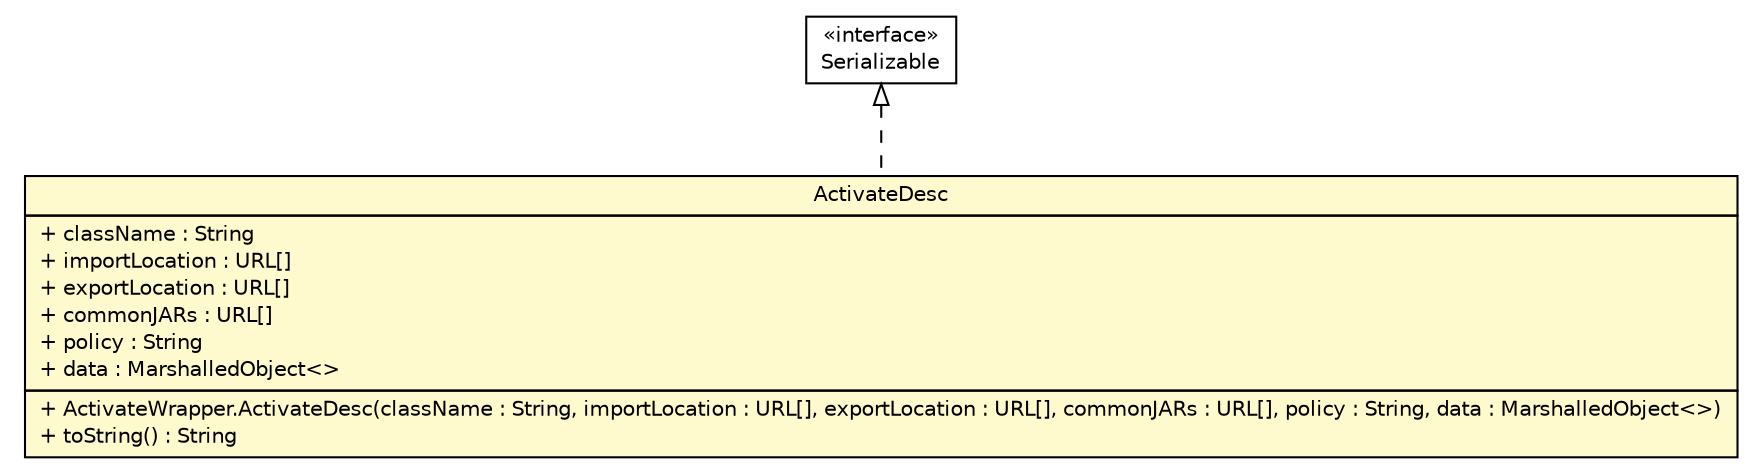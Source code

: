 #!/usr/local/bin/dot
#
# Class diagram 
# Generated by UMLGraph version R5_6 (http://www.umlgraph.org/)
#

digraph G {
	edge [fontname="Helvetica",fontsize=10,labelfontname="Helvetica",labelfontsize=10];
	node [fontname="Helvetica",fontsize=10,shape=plaintext];
	nodesep=0.25;
	ranksep=0.5;
	// sorcer.provider.boot.ActivateWrapper.ActivateDesc
	c57313 [label=<<table title="sorcer.provider.boot.ActivateWrapper.ActivateDesc" border="0" cellborder="1" cellspacing="0" cellpadding="2" port="p" bgcolor="lemonChiffon" href="./ActivateWrapper.ActivateDesc.html">
		<tr><td><table border="0" cellspacing="0" cellpadding="1">
<tr><td align="center" balign="center"> ActivateDesc </td></tr>
		</table></td></tr>
		<tr><td><table border="0" cellspacing="0" cellpadding="1">
<tr><td align="left" balign="left"> + className : String </td></tr>
<tr><td align="left" balign="left"> + importLocation : URL[] </td></tr>
<tr><td align="left" balign="left"> + exportLocation : URL[] </td></tr>
<tr><td align="left" balign="left"> + commonJARs : URL[] </td></tr>
<tr><td align="left" balign="left"> + policy : String </td></tr>
<tr><td align="left" balign="left"> + data : MarshalledObject&lt;&gt; </td></tr>
		</table></td></tr>
		<tr><td><table border="0" cellspacing="0" cellpadding="1">
<tr><td align="left" balign="left"> + ActivateWrapper.ActivateDesc(className : String, importLocation : URL[], exportLocation : URL[], commonJARs : URL[], policy : String, data : MarshalledObject&lt;&gt;) </td></tr>
<tr><td align="left" balign="left"> + toString() : String </td></tr>
		</table></td></tr>
		</table>>, URL="./ActivateWrapper.ActivateDesc.html", fontname="Helvetica", fontcolor="black", fontsize=10.0];
	//sorcer.provider.boot.ActivateWrapper.ActivateDesc implements java.io.Serializable
	c57413:p -> c57313:p [dir=back,arrowtail=empty,style=dashed];
	// java.io.Serializable
	c57413 [label=<<table title="java.io.Serializable" border="0" cellborder="1" cellspacing="0" cellpadding="2" port="p" href="http://docs.oracle.com/javase/7/docs/api/java/io/Serializable.html">
		<tr><td><table border="0" cellspacing="0" cellpadding="1">
<tr><td align="center" balign="center"> &#171;interface&#187; </td></tr>
<tr><td align="center" balign="center"> Serializable </td></tr>
		</table></td></tr>
		</table>>, URL="http://docs.oracle.com/javase/7/docs/api/java/io/Serializable.html", fontname="Helvetica", fontcolor="black", fontsize=10.0];
}

